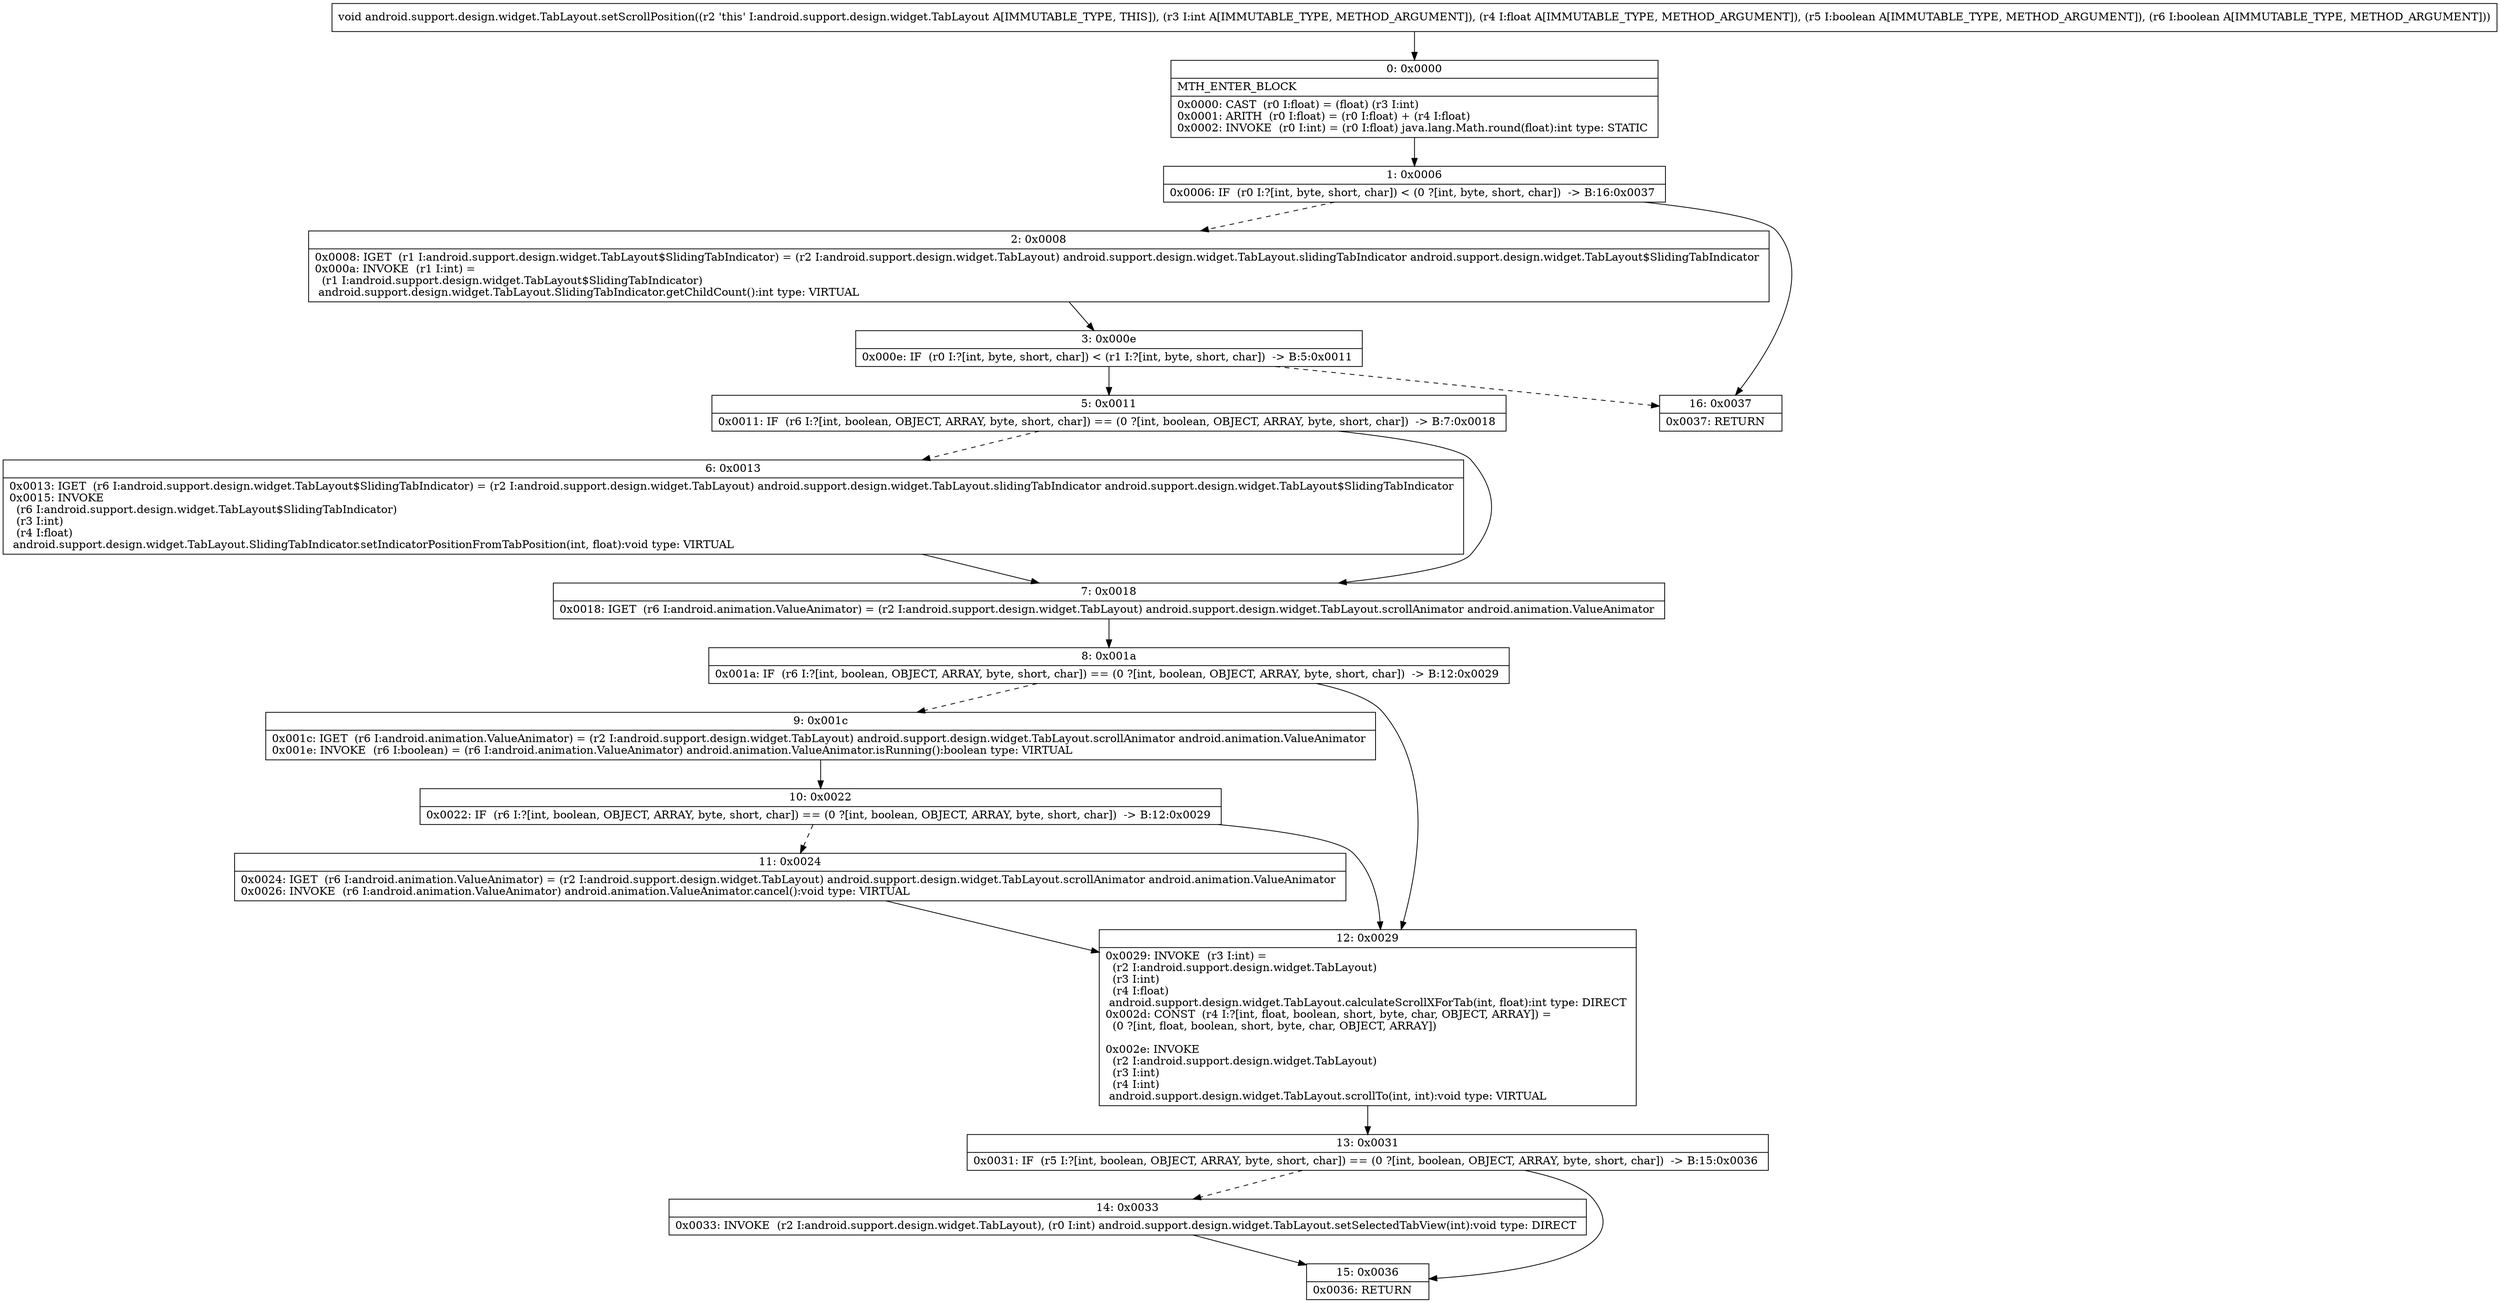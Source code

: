 digraph "CFG forandroid.support.design.widget.TabLayout.setScrollPosition(IFZZ)V" {
Node_0 [shape=record,label="{0\:\ 0x0000|MTH_ENTER_BLOCK\l|0x0000: CAST  (r0 I:float) = (float) (r3 I:int) \l0x0001: ARITH  (r0 I:float) = (r0 I:float) + (r4 I:float) \l0x0002: INVOKE  (r0 I:int) = (r0 I:float) java.lang.Math.round(float):int type: STATIC \l}"];
Node_1 [shape=record,label="{1\:\ 0x0006|0x0006: IF  (r0 I:?[int, byte, short, char]) \< (0 ?[int, byte, short, char])  \-\> B:16:0x0037 \l}"];
Node_2 [shape=record,label="{2\:\ 0x0008|0x0008: IGET  (r1 I:android.support.design.widget.TabLayout$SlidingTabIndicator) = (r2 I:android.support.design.widget.TabLayout) android.support.design.widget.TabLayout.slidingTabIndicator android.support.design.widget.TabLayout$SlidingTabIndicator \l0x000a: INVOKE  (r1 I:int) = \l  (r1 I:android.support.design.widget.TabLayout$SlidingTabIndicator)\l android.support.design.widget.TabLayout.SlidingTabIndicator.getChildCount():int type: VIRTUAL \l}"];
Node_3 [shape=record,label="{3\:\ 0x000e|0x000e: IF  (r0 I:?[int, byte, short, char]) \< (r1 I:?[int, byte, short, char])  \-\> B:5:0x0011 \l}"];
Node_5 [shape=record,label="{5\:\ 0x0011|0x0011: IF  (r6 I:?[int, boolean, OBJECT, ARRAY, byte, short, char]) == (0 ?[int, boolean, OBJECT, ARRAY, byte, short, char])  \-\> B:7:0x0018 \l}"];
Node_6 [shape=record,label="{6\:\ 0x0013|0x0013: IGET  (r6 I:android.support.design.widget.TabLayout$SlidingTabIndicator) = (r2 I:android.support.design.widget.TabLayout) android.support.design.widget.TabLayout.slidingTabIndicator android.support.design.widget.TabLayout$SlidingTabIndicator \l0x0015: INVOKE  \l  (r6 I:android.support.design.widget.TabLayout$SlidingTabIndicator)\l  (r3 I:int)\l  (r4 I:float)\l android.support.design.widget.TabLayout.SlidingTabIndicator.setIndicatorPositionFromTabPosition(int, float):void type: VIRTUAL \l}"];
Node_7 [shape=record,label="{7\:\ 0x0018|0x0018: IGET  (r6 I:android.animation.ValueAnimator) = (r2 I:android.support.design.widget.TabLayout) android.support.design.widget.TabLayout.scrollAnimator android.animation.ValueAnimator \l}"];
Node_8 [shape=record,label="{8\:\ 0x001a|0x001a: IF  (r6 I:?[int, boolean, OBJECT, ARRAY, byte, short, char]) == (0 ?[int, boolean, OBJECT, ARRAY, byte, short, char])  \-\> B:12:0x0029 \l}"];
Node_9 [shape=record,label="{9\:\ 0x001c|0x001c: IGET  (r6 I:android.animation.ValueAnimator) = (r2 I:android.support.design.widget.TabLayout) android.support.design.widget.TabLayout.scrollAnimator android.animation.ValueAnimator \l0x001e: INVOKE  (r6 I:boolean) = (r6 I:android.animation.ValueAnimator) android.animation.ValueAnimator.isRunning():boolean type: VIRTUAL \l}"];
Node_10 [shape=record,label="{10\:\ 0x0022|0x0022: IF  (r6 I:?[int, boolean, OBJECT, ARRAY, byte, short, char]) == (0 ?[int, boolean, OBJECT, ARRAY, byte, short, char])  \-\> B:12:0x0029 \l}"];
Node_11 [shape=record,label="{11\:\ 0x0024|0x0024: IGET  (r6 I:android.animation.ValueAnimator) = (r2 I:android.support.design.widget.TabLayout) android.support.design.widget.TabLayout.scrollAnimator android.animation.ValueAnimator \l0x0026: INVOKE  (r6 I:android.animation.ValueAnimator) android.animation.ValueAnimator.cancel():void type: VIRTUAL \l}"];
Node_12 [shape=record,label="{12\:\ 0x0029|0x0029: INVOKE  (r3 I:int) = \l  (r2 I:android.support.design.widget.TabLayout)\l  (r3 I:int)\l  (r4 I:float)\l android.support.design.widget.TabLayout.calculateScrollXForTab(int, float):int type: DIRECT \l0x002d: CONST  (r4 I:?[int, float, boolean, short, byte, char, OBJECT, ARRAY]) = \l  (0 ?[int, float, boolean, short, byte, char, OBJECT, ARRAY])\l \l0x002e: INVOKE  \l  (r2 I:android.support.design.widget.TabLayout)\l  (r3 I:int)\l  (r4 I:int)\l android.support.design.widget.TabLayout.scrollTo(int, int):void type: VIRTUAL \l}"];
Node_13 [shape=record,label="{13\:\ 0x0031|0x0031: IF  (r5 I:?[int, boolean, OBJECT, ARRAY, byte, short, char]) == (0 ?[int, boolean, OBJECT, ARRAY, byte, short, char])  \-\> B:15:0x0036 \l}"];
Node_14 [shape=record,label="{14\:\ 0x0033|0x0033: INVOKE  (r2 I:android.support.design.widget.TabLayout), (r0 I:int) android.support.design.widget.TabLayout.setSelectedTabView(int):void type: DIRECT \l}"];
Node_15 [shape=record,label="{15\:\ 0x0036|0x0036: RETURN   \l}"];
Node_16 [shape=record,label="{16\:\ 0x0037|0x0037: RETURN   \l}"];
MethodNode[shape=record,label="{void android.support.design.widget.TabLayout.setScrollPosition((r2 'this' I:android.support.design.widget.TabLayout A[IMMUTABLE_TYPE, THIS]), (r3 I:int A[IMMUTABLE_TYPE, METHOD_ARGUMENT]), (r4 I:float A[IMMUTABLE_TYPE, METHOD_ARGUMENT]), (r5 I:boolean A[IMMUTABLE_TYPE, METHOD_ARGUMENT]), (r6 I:boolean A[IMMUTABLE_TYPE, METHOD_ARGUMENT])) }"];
MethodNode -> Node_0;
Node_0 -> Node_1;
Node_1 -> Node_2[style=dashed];
Node_1 -> Node_16;
Node_2 -> Node_3;
Node_3 -> Node_5;
Node_3 -> Node_16[style=dashed];
Node_5 -> Node_6[style=dashed];
Node_5 -> Node_7;
Node_6 -> Node_7;
Node_7 -> Node_8;
Node_8 -> Node_9[style=dashed];
Node_8 -> Node_12;
Node_9 -> Node_10;
Node_10 -> Node_11[style=dashed];
Node_10 -> Node_12;
Node_11 -> Node_12;
Node_12 -> Node_13;
Node_13 -> Node_14[style=dashed];
Node_13 -> Node_15;
Node_14 -> Node_15;
}

